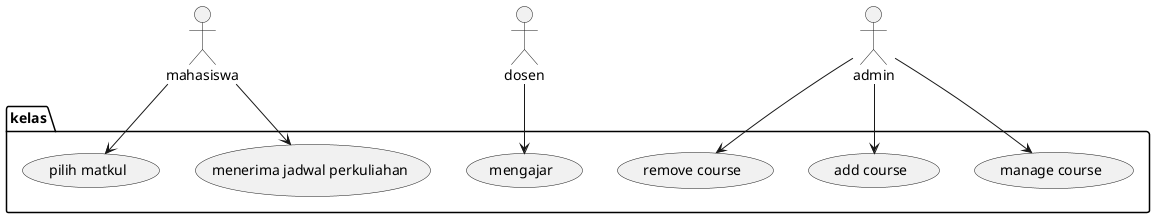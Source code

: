 @startuml kampus


actor mahasiswa as mhs
actor dosen as dosen
actor admin as admin

package kelas{
    usecase "menerima jadwal perkuliahan" as U1
    usecase "mengajar" as U2
    usecase "pilih matkul" as U3
    usecase "manage course" as U4
    usecase "add course" as U5
    usecase "remove course" as U6
} 


mhs --> U1
mhs  --> U3
dosen --> U2
admin --> U4
admin --> U5
admin --> U6